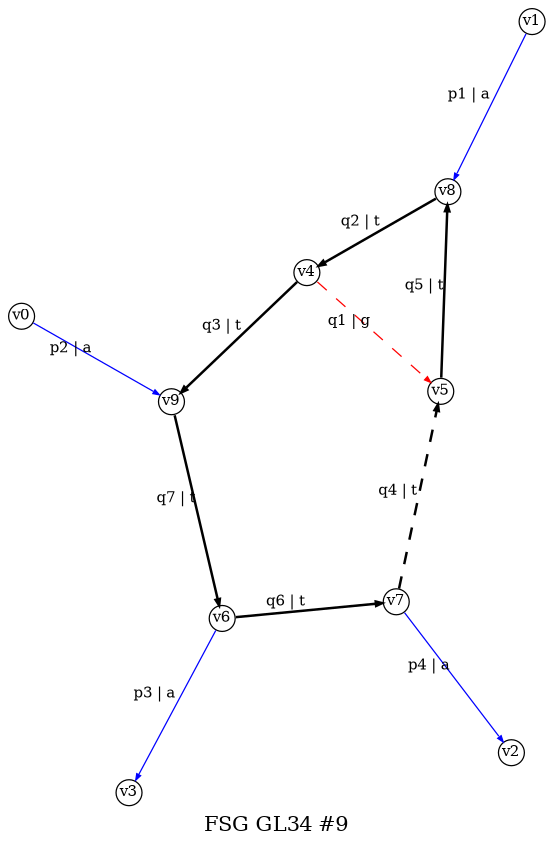 digraph dot_9_0_GL34 {
label="FSG GL34 #9";
noverlap="scale"; layout="neato";
graph [ fontsize=10,ratio=1.5 ];
node [ fontsize=7,shape=circle,margin=0,height=0.01,penwidth=0.6 ];
edge [ fontsize=7,arrowsize=0.3,penwidth=0.6 ];
"v1" -> "v8" [label="p1 | a",color="blue",penwidth="0.6",style="solid"];
"v0" -> "v9" [label="p2 | a",color="blue",penwidth="0.6",style="solid"];
"v6" -> "v3" [label="p3 | a",color="blue",penwidth="0.6",style="solid"];
"v7" -> "v2" [label="p4 | a",color="blue",penwidth="0.6",style="solid"];
"v4" -> "v5" [label="q1 | g",color="red",penwidth="0.6",style="dashed"];
"v8" -> "v4" [label="q2 | t",color="black",penwidth="1.2",style="solid"];
"v4" -> "v9" [label="q3 | t",color="black",penwidth="1.2",style="solid"];
"v7" -> "v5" [label="q4 | t",color="black",penwidth="1.2",style="dashed"];
"v5" -> "v8" [label="q5 | t",color="black",penwidth="1.2",style="solid"];
"v6" -> "v7" [label="q6 | t",color="black",penwidth="1.2",style="solid"];
"v9" -> "v6" [label="q7 | t",color="black",penwidth="1.2",style="solid"];
}